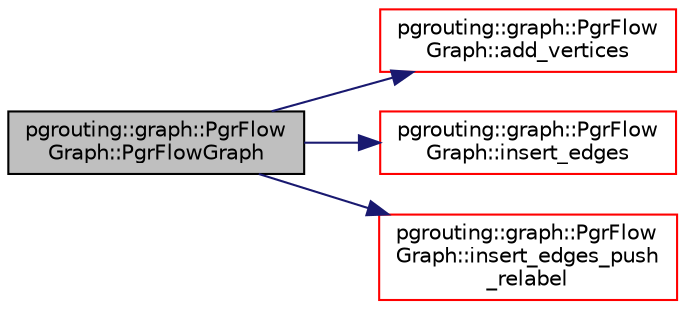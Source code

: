 digraph "pgrouting::graph::PgrFlowGraph::PgrFlowGraph"
{
  edge [fontname="Helvetica",fontsize="10",labelfontname="Helvetica",labelfontsize="10"];
  node [fontname="Helvetica",fontsize="10",shape=record];
  rankdir="LR";
  Node1 [label="pgrouting::graph::PgrFlow\lGraph::PgrFlowGraph",height=0.2,width=0.4,color="black", fillcolor="grey75", style="filled" fontcolor="black"];
  Node1 -> Node2 [color="midnightblue",fontsize="10",style="solid",fontname="Helvetica"];
  Node2 [label="pgrouting::graph::PgrFlow\lGraph::add_vertices",height=0.2,width=0.4,color="red", fillcolor="white", style="filled",URL="$classpgrouting_1_1graph_1_1PgrFlowGraph.html#a5910494389846e0c9c5892180d4cc9dd"];
  Node1 -> Node3 [color="midnightblue",fontsize="10",style="solid",fontname="Helvetica"];
  Node3 [label="pgrouting::graph::PgrFlow\lGraph::insert_edges",height=0.2,width=0.4,color="red", fillcolor="white", style="filled",URL="$classpgrouting_1_1graph_1_1PgrFlowGraph.html#a1205cab14888698d33ef2119f9df058a"];
  Node1 -> Node4 [color="midnightblue",fontsize="10",style="solid",fontname="Helvetica"];
  Node4 [label="pgrouting::graph::PgrFlow\lGraph::insert_edges_push\l_relabel",height=0.2,width=0.4,color="red", fillcolor="white", style="filled",URL="$classpgrouting_1_1graph_1_1PgrFlowGraph.html#a65541cac3e38500f1b052730c513cbfb"];
}
